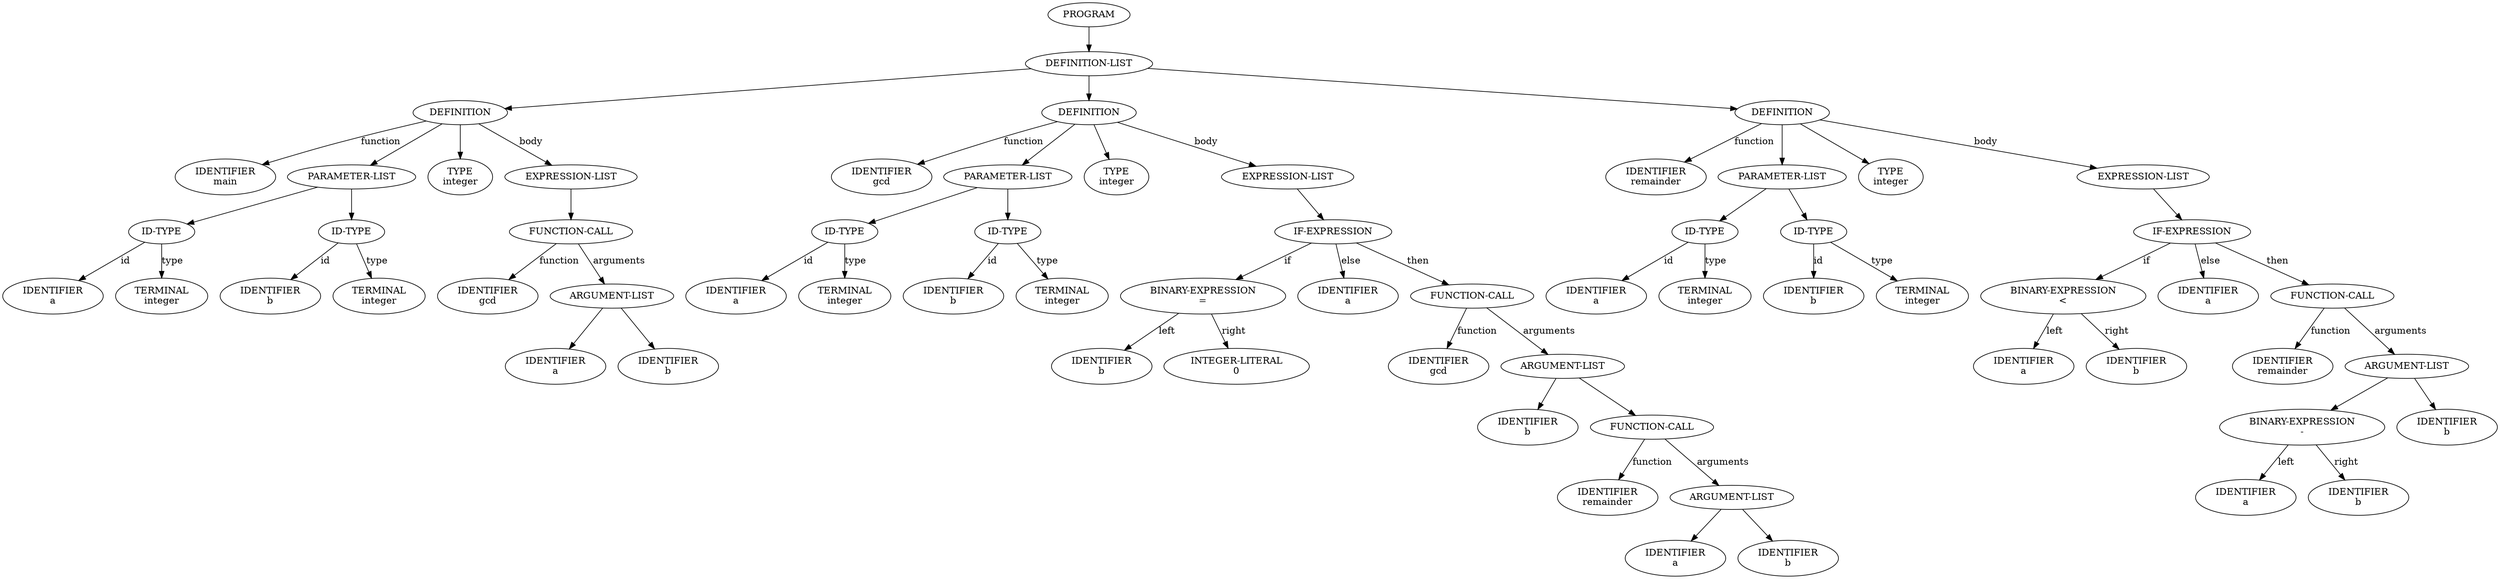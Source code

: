 digraph AST {
node0 [label="PROGRAM"]
node1 [label="DEFINITION-LIST"]
node2 [label="DEFINITION"]
node3 [label="IDENTIFIER\nmain"]
node4 [label="PARAMETER-LIST"]
node5 [label="ID-TYPE"]
node6 [label="IDENTIFIER\na"]
node7 [label="TERMINAL\ninteger"]
node8 [label="ID-TYPE"]
node9 [label="IDENTIFIER\nb"]
node10 [label="TERMINAL\ninteger"]
node11 [label="TYPE\ninteger"]
node12 [label="EXPRESSION-LIST"]
node13 [label="FUNCTION-CALL"]
node14 [label="IDENTIFIER\ngcd"]
node15 [label="ARGUMENT-LIST"]
node16 [label="IDENTIFIER\na"]
node17 [label="IDENTIFIER\nb"]
node18 [label="DEFINITION"]
node19 [label="IDENTIFIER\ngcd"]
node20 [label="PARAMETER-LIST"]
node21 [label="ID-TYPE"]
node22 [label="IDENTIFIER\na"]
node23 [label="TERMINAL\ninteger"]
node24 [label="ID-TYPE"]
node25 [label="IDENTIFIER\nb"]
node26 [label="TERMINAL\ninteger"]
node27 [label="TYPE\ninteger"]
node28 [label="EXPRESSION-LIST"]
node29 [label="IF-EXPRESSION"]
node30 [label="BINARY-EXPRESSION\n="]
node31 [label="IDENTIFIER\nb"]
node32 [label="INTEGER-LITERAL\n0"]
node33 [label="IDENTIFIER\na"]
node34 [label="FUNCTION-CALL"]
node35 [label="IDENTIFIER\ngcd"]
node36 [label="ARGUMENT-LIST"]
node37 [label="IDENTIFIER\nb"]
node38 [label="FUNCTION-CALL"]
node39 [label="IDENTIFIER\nremainder"]
node40 [label="ARGUMENT-LIST"]
node41 [label="IDENTIFIER\na"]
node42 [label="IDENTIFIER\nb"]
node43 [label="DEFINITION"]
node44 [label="IDENTIFIER\nremainder"]
node45 [label="PARAMETER-LIST"]
node46 [label="ID-TYPE"]
node47 [label="IDENTIFIER\na"]
node48 [label="TERMINAL\ninteger"]
node49 [label="ID-TYPE"]
node50 [label="IDENTIFIER\nb"]
node51 [label="TERMINAL\ninteger"]
node52 [label="TYPE\ninteger"]
node53 [label="EXPRESSION-LIST"]
node54 [label="IF-EXPRESSION"]
node55 [label="BINARY-EXPRESSION\n<"]
node56 [label="IDENTIFIER\na"]
node57 [label="IDENTIFIER\nb"]
node58 [label="IDENTIFIER\na"]
node59 [label="FUNCTION-CALL"]
node60 [label="IDENTIFIER\nremainder"]
node61 [label="ARGUMENT-LIST"]
node62 [label="BINARY-EXPRESSION\n-"]
node63 [label="IDENTIFIER\na"]
node64 [label="IDENTIFIER\nb"]
node65 [label="IDENTIFIER\nb"]
node2 -> node3 [label="function"]
node5 -> node6 [label="id"]
node5 -> node7 [label="type"]
node4 -> node5
node8 -> node9 [label="id"]
node8 -> node10 [label="type"]
node4 -> node8
node2 -> node4
node2 -> node11
node13 -> node14 [label="function"]
node15 -> node16
node15 -> node17
node13 -> node15 [label="arguments"]
node12 -> node13
node2 -> node12 [label="body"]
node1 -> node2
node18 -> node19 [label="function"]
node21 -> node22 [label="id"]
node21 -> node23 [label="type"]
node20 -> node21
node24 -> node25 [label="id"]
node24 -> node26 [label="type"]
node20 -> node24
node18 -> node20
node18 -> node27
node30 -> node31 [label="left"]
node30 -> node32 [label="right"]
node29 -> node30 [label="if"]
node29 -> node33 [label="else"]
node34 -> node35 [label="function"]
node36 -> node37
node38 -> node39 [label="function"]
node40 -> node41
node40 -> node42
node38 -> node40 [label="arguments"]
node36 -> node38
node34 -> node36 [label="arguments"]
node29 -> node34 [label="then"]
node28 -> node29
node18 -> node28 [label="body"]
node1 -> node18
node43 -> node44 [label="function"]
node46 -> node47 [label="id"]
node46 -> node48 [label="type"]
node45 -> node46
node49 -> node50 [label="id"]
node49 -> node51 [label="type"]
node45 -> node49
node43 -> node45
node43 -> node52
node55 -> node56 [label="left"]
node55 -> node57 [label="right"]
node54 -> node55 [label="if"]
node54 -> node58 [label="else"]
node59 -> node60 [label="function"]
node62 -> node63 [label="left"]
node62 -> node64 [label="right"]
node61 -> node62
node61 -> node65
node59 -> node61 [label="arguments"]
node54 -> node59 [label="then"]
node53 -> node54
node43 -> node53 [label="body"]
node1 -> node43
node0 -> node1
}